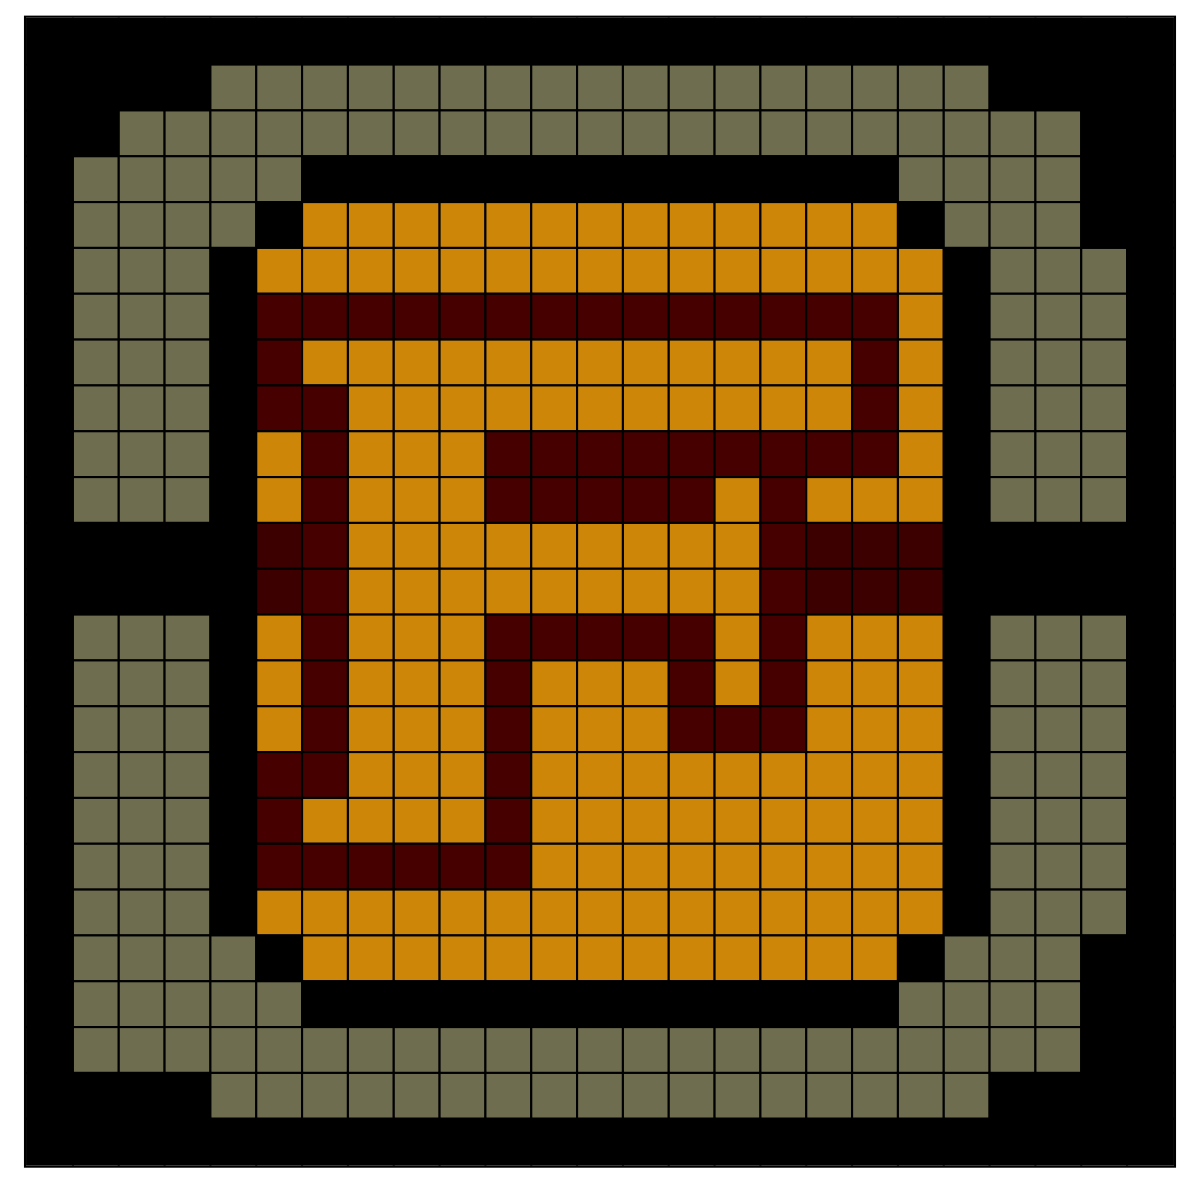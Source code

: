 digraph G {
node[shape = plaintext]
a[ label =<
<TABLE cellspacing="0" cellpadding="10">
<TR>
<TD width="1" height="1" bgcolor="#000000"></TD>
<TD width="1" height="1" bgcolor="#000000"></TD>
<TD width="1" height="1" bgcolor="#000000"></TD>
<TD width="1" height="1" bgcolor="#000000"></TD>
<TD width="1" height="1" bgcolor="#000000"></TD>
<TD width="1" height="1" bgcolor="#000000"></TD>
<TD width="1" height="1" bgcolor="#000000"></TD>
<TD width="1" height="1" bgcolor="#000000"></TD>
<TD width="1" height="1" bgcolor="#000000"></TD>
<TD width="1" height="1" bgcolor="#000000"></TD>
<TD width="1" height="1" bgcolor="#000000"></TD>
<TD width="1" height="1" bgcolor="#000000"></TD>
<TD width="1" height="1" bgcolor="#000000"></TD>
<TD width="1" height="1" bgcolor="#000000"></TD>
<TD width="1" height="1" bgcolor="#000000"></TD>
<TD width="1" height="1" bgcolor="#000000"></TD>
<TD width="1" height="1" bgcolor="#000000"></TD>
<TD width="1" height="1" bgcolor="#000000"></TD>
<TD width="1" height="1" bgcolor="#000000"></TD>
<TD width="1" height="1" bgcolor="#000000"></TD>
<TD width="1" height="1" bgcolor="#000000"></TD>
<TD width="1" height="1" bgcolor="#000000"></TD>
<TD width="1" height="1" bgcolor="#000000"></TD>
<TD width="1" height="1" bgcolor="#000000"></TD>
<TD width="1" height="1" bgcolor="#000000"></TD>
</TR>
<TR>
<TD width="1" height="1" bgcolor="#000000"></TD>
<TD width="1" height="1" bgcolor="#000000"></TD>
<TD width="1" height="1" bgcolor="#000000"></TD>
<TD width="1" height="1" bgcolor="#000000"></TD>
<TD width="1" height="1" bgcolor="#6E6D50"></TD>
<TD width="1" height="1" bgcolor="#6E6D50"></TD>
<TD width="1" height="1" bgcolor="#6E6D50"></TD>
<TD width="1" height="1" bgcolor="#6E6D50"></TD>
<TD width="1" height="1" bgcolor="#6E6D50"></TD>
<TD width="1" height="1" bgcolor="#6E6D50"></TD>
<TD width="1" height="1" bgcolor="#6E6D50"></TD>
<TD width="1" height="1" bgcolor="#6E6D50"></TD>
<TD width="1" height="1" bgcolor="#6E6D50"></TD>
<TD width="1" height="1" bgcolor="#6E6D50"></TD>
<TD width="1" height="1" bgcolor="#6E6D50"></TD>
<TD width="1" height="1" bgcolor="#6E6D50"></TD>
<TD width="1" height="1" bgcolor="#6E6D50"></TD>
<TD width="1" height="1" bgcolor="#6E6D50"></TD>
<TD width="1" height="1" bgcolor="#6E6D50"></TD>
<TD width="1" height="1" bgcolor="#6E6D50"></TD>
<TD width="1" height="1" bgcolor="#6E6D50"></TD>
<TD width="1" height="1" bgcolor="#000000"></TD>
<TD width="1" height="1" bgcolor="#000000"></TD>
<TD width="1" height="1" bgcolor="#000000"></TD>
<TD width="1" height="1" bgcolor="#000000"></TD>
</TR>
<TR>
<TD width="1" height="1" bgcolor="#000000"></TD>
<TD width="1" height="1" bgcolor="#000000"></TD>
<TD width="1" height="1" bgcolor="#6E6D50"></TD>
<TD width="1" height="1" bgcolor="#6E6D50"></TD>
<TD width="1" height="1" bgcolor="#6E6D50"></TD>
<TD width="1" height="1" bgcolor="#6E6D50"></TD>
<TD width="1" height="1" bgcolor="#6E6D50"></TD>
<TD width="1" height="1" bgcolor="#6E6D50"></TD>
<TD width="1" height="1" bgcolor="#6E6D50"></TD>
<TD width="1" height="1" bgcolor="#6E6D50"></TD>
<TD width="1" height="1" bgcolor="#6E6D50"></TD>
<TD width="1" height="1" bgcolor="#6E6D50"></TD>
<TD width="1" height="1" bgcolor="#6E6D50"></TD>
<TD width="1" height="1" bgcolor="#6E6D50"></TD>
<TD width="1" height="1" bgcolor="#6E6D50"></TD>
<TD width="1" height="1" bgcolor="#6E6D50"></TD>
<TD width="1" height="1" bgcolor="#6E6D50"></TD>
<TD width="1" height="1" bgcolor="#6E6D50"></TD>
<TD width="1" height="1" bgcolor="#6E6D50"></TD>
<TD width="1" height="1" bgcolor="#6E6D50"></TD>
<TD width="1" height="1" bgcolor="#6E6D50"></TD>
<TD width="1" height="1" bgcolor="#6E6D50"></TD>
<TD width="1" height="1" bgcolor="#6E6D50"></TD>
<TD width="1" height="1" bgcolor="#000000"></TD>
<TD width="1" height="1" bgcolor="#000000"></TD>
</TR>
<TR>
<TD width="1" height="1" bgcolor="#000000"></TD>
<TD width="1" height="1" bgcolor="#6E6D50"></TD>
<TD width="1" height="1" bgcolor="#6E6D50"></TD>
<TD width="1" height="1" bgcolor="#6E6D50"></TD>
<TD width="1" height="1" bgcolor="#6E6D50"></TD>
<TD width="1" height="1" bgcolor="#6E6D50"></TD>
<TD width="1" height="1" bgcolor="#000000"></TD>
<TD width="1" height="1" bgcolor="#000000"></TD>
<TD width="1" height="1" bgcolor="#000000"></TD>
<TD width="1" height="1" bgcolor="#000000"></TD>
<TD width="1" height="1" bgcolor="#000000"></TD>
<TD width="1" height="1" bgcolor="#000000"></TD>
<TD width="1" height="1" bgcolor="#000000"></TD>
<TD width="1" height="1" bgcolor="#000000"></TD>
<TD width="1" height="1" bgcolor="#000000"></TD>
<TD width="1" height="1" bgcolor="#000000"></TD>
<TD width="1" height="1" bgcolor="#000000"></TD>
<TD width="1" height="1" bgcolor="#000000"></TD>
<TD width="1" height="1" bgcolor="#000000"></TD>
<TD width="1" height="1" bgcolor="#6E6D50"></TD>
<TD width="1" height="1" bgcolor="#6E6D50"></TD>
<TD width="1" height="1" bgcolor="#6E6D50"></TD>
<TD width="1" height="1" bgcolor="#6E6D50"></TD>
<TD width="1" height="1" bgcolor="#000000"></TD>
<TD width="1" height="1" bgcolor="#000000"></TD>
</TR>
<TR>
<TD width="1" height="1" bgcolor="#000000"></TD>
<TD width="1" height="1" bgcolor="#6E6D50"></TD>
<TD width="1" height="1" bgcolor="#6E6D50"></TD>
<TD width="1" height="1" bgcolor="#6E6D50"></TD>
<TD width="1" height="1" bgcolor="#6E6D50"></TD>
<TD width="1" height="1" bgcolor="#000000"></TD>
<TD width="1" height="1" bgcolor="#CE8608"></TD>
<TD width="1" height="1" bgcolor="#CE8608"></TD>
<TD width="1" height="1" bgcolor="#CE8608"></TD>
<TD width="1" height="1" bgcolor="#CE8608"></TD>
<TD width="1" height="1" bgcolor="#CE8608"></TD>
<TD width="1" height="1" bgcolor="#CE8608"></TD>
<TD width="1" height="1" bgcolor="#CE8608"></TD>
<TD width="1" height="1" bgcolor="#CE8608"></TD>
<TD width="1" height="1" bgcolor="#CE8608"></TD>
<TD width="1" height="1" bgcolor="#CE8608"></TD>
<TD width="1" height="1" bgcolor="#CE8608"></TD>
<TD width="1" height="1" bgcolor="#CE8608"></TD>
<TD width="1" height="1" bgcolor="#CE8608"></TD>
<TD width="1" height="1" bgcolor="#000000"></TD>
<TD width="1" height="1" bgcolor="#6E6D50"></TD>
<TD width="1" height="1" bgcolor="#6E6D50"></TD>
<TD width="1" height="1" bgcolor="#6E6D50"></TD>
<TD width="1" height="1" bgcolor="#000000"></TD>
<TD width="1" height="1" bgcolor="#000000"></TD>
</TR>
<TR>
<TD width="1" height="1" bgcolor="#000000"></TD>
<TD width="1" height="1" bgcolor="#6E6D50"></TD>
<TD width="1" height="1" bgcolor="#6E6D50"></TD>
<TD width="1" height="1" bgcolor="#6E6D50"></TD>
<TD width="1" height="1" bgcolor="#000000"></TD>
<TD width="1" height="1" bgcolor="#CE8608"></TD>
<TD width="1" height="1" bgcolor="#CE8608"></TD>
<TD width="1" height="1" bgcolor="#CE8608"></TD>
<TD width="1" height="1" bgcolor="#CE8608"></TD>
<TD width="1" height="1" bgcolor="#CE8608"></TD>
<TD width="1" height="1" bgcolor="#CE8608"></TD>
<TD width="1" height="1" bgcolor="#CE8608"></TD>
<TD width="1" height="1" bgcolor="#CE8608"></TD>
<TD width="1" height="1" bgcolor="#CE8608"></TD>
<TD width="1" height="1" bgcolor="#CE8608"></TD>
<TD width="1" height="1" bgcolor="#CE8608"></TD>
<TD width="1" height="1" bgcolor="#CE8608"></TD>
<TD width="1" height="1" bgcolor="#CE8608"></TD>
<TD width="1" height="1" bgcolor="#CE8608"></TD>
<TD width="1" height="1" bgcolor="#CE8608"></TD>
<TD width="1" height="1" bgcolor="#000000"></TD>
<TD width="1" height="1" bgcolor="#6E6D50"></TD>
<TD width="1" height="1" bgcolor="#6E6D50"></TD>
<TD width="1" height="1" bgcolor="#6E6D50"></TD>
<TD width="1" height="1" bgcolor="#000000"></TD>
</TR>
<TR>
<TD width="1" height="1" bgcolor="#000000"></TD>
<TD width="1" height="1" bgcolor="#6E6D50"></TD>
<TD width="1" height="1" bgcolor="#6E6D50"></TD>
<TD width="1" height="1" bgcolor="#6E6D50"></TD>
<TD width="1" height="1" bgcolor="#000000"></TD>
<TD width="1" height="1" bgcolor="#460000"></TD>
<TD width="1" height="1" bgcolor="#460000"></TD>
<TD width="1" height="1" bgcolor="#460000"></TD>
<TD width="1" height="1" bgcolor="#460000"></TD>
<TD width="1" height="1" bgcolor="#460000"></TD>
<TD width="1" height="1" bgcolor="#460000"></TD>
<TD width="1" height="1" bgcolor="#460000"></TD>
<TD width="1" height="1" bgcolor="#460000"></TD>
<TD width="1" height="1" bgcolor="#460000"></TD>
<TD width="1" height="1" bgcolor="#460000"></TD>
<TD width="1" height="1" bgcolor="#460000"></TD>
<TD width="1" height="1" bgcolor="#460000"></TD>
<TD width="1" height="1" bgcolor="#460000"></TD>
<TD width="1" height="1" bgcolor="#460000"></TD>
<TD width="1" height="1" bgcolor="#CE8608"></TD>
<TD width="1" height="1" bgcolor="#000000"></TD>
<TD width="1" height="1" bgcolor="#6E6D50"></TD>
<TD width="1" height="1" bgcolor="#6E6D50"></TD>
<TD width="1" height="1" bgcolor="#6E6D50"></TD>
<TD width="1" height="1" bgcolor="#000000"></TD>
</TR>
<TR>
<TD width="1" height="1" bgcolor="#000000"></TD>
<TD width="1" height="1" bgcolor="#6E6D50"></TD>
<TD width="1" height="1" bgcolor="#6E6D50"></TD>
<TD width="1" height="1" bgcolor="#6E6D50"></TD>
<TD width="1" height="1" bgcolor="#000000"></TD>
<TD width="1" height="1" bgcolor="#460000"></TD>
<TD width="1" height="1" bgcolor="#CE8608"></TD>
<TD width="1" height="1" bgcolor="#CE8608"></TD>
<TD width="1" height="1" bgcolor="#CE8608"></TD>
<TD width="1" height="1" bgcolor="#CE8608"></TD>
<TD width="1" height="1" bgcolor="#CE8608"></TD>
<TD width="1" height="1" bgcolor="#CE8608"></TD>
<TD width="1" height="1" bgcolor="#CE8608"></TD>
<TD width="1" height="1" bgcolor="#CE8608"></TD>
<TD width="1" height="1" bgcolor="#CE8608"></TD>
<TD width="1" height="1" bgcolor="#CE8608"></TD>
<TD width="1" height="1" bgcolor="#CE8608"></TD>
<TD width="1" height="1" bgcolor="#CE8608"></TD>
<TD width="1" height="1" bgcolor="#460000"></TD>
<TD width="1" height="1" bgcolor="#CE8608"></TD>
<TD width="1" height="1" bgcolor="#000000"></TD>
<TD width="1" height="1" bgcolor="#6E6D50"></TD>
<TD width="1" height="1" bgcolor="#6E6D50"></TD>
<TD width="1" height="1" bgcolor="#6E6D50"></TD>
<TD width="1" height="1" bgcolor="#000000"></TD>
</TR>
<TR>
<TD width="1" height="1" bgcolor="#000000"></TD>
<TD width="1" height="1" bgcolor="#6E6D50"></TD>
<TD width="1" height="1" bgcolor="#6E6D50"></TD>
<TD width="1" height="1" bgcolor="#6E6D50"></TD>
<TD width="1" height="1" bgcolor="#000000"></TD>
<TD width="1" height="1" bgcolor="#460000"></TD>
<TD width="1" height="1" bgcolor="#460000"></TD>
<TD width="1" height="1" bgcolor="#CE8608"></TD>
<TD width="1" height="1" bgcolor="#CE8608"></TD>
<TD width="1" height="1" bgcolor="#CE8608"></TD>
<TD width="1" height="1" bgcolor="#CE8608"></TD>
<TD width="1" height="1" bgcolor="#CE8608"></TD>
<TD width="1" height="1" bgcolor="#CE8608"></TD>
<TD width="1" height="1" bgcolor="#CE8608"></TD>
<TD width="1" height="1" bgcolor="#CE8608"></TD>
<TD width="1" height="1" bgcolor="#CE8608"></TD>
<TD width="1" height="1" bgcolor="#CE8608"></TD>
<TD width="1" height="1" bgcolor="#CE8608"></TD>
<TD width="1" height="1" bgcolor="#460000"></TD>
<TD width="1" height="1" bgcolor="#CE8608"></TD>
<TD width="1" height="1" bgcolor="#000000"></TD>
<TD width="1" height="1" bgcolor="#6E6D50"></TD>
<TD width="1" height="1" bgcolor="#6E6D50"></TD>
<TD width="1" height="1" bgcolor="#6E6D50"></TD>
<TD width="1" height="1" bgcolor="#000000"></TD>
</TR>
<TR>
<TD width="1" height="1" bgcolor="#000000"></TD>
<TD width="1" height="1" bgcolor="#6E6D50"></TD>
<TD width="1" height="1" bgcolor="#6E6D50"></TD>
<TD width="1" height="1" bgcolor="#6E6D50"></TD>
<TD width="1" height="1" bgcolor="#000000"></TD>
<TD width="1" height="1" bgcolor="#CE8608"></TD>
<TD width="1" height="1" bgcolor="#460000"></TD>
<TD width="1" height="1" bgcolor="#CE8608"></TD>
<TD width="1" height="1" bgcolor="#CE8608"></TD>
<TD width="1" height="1" bgcolor="#CE8608"></TD>
<TD width="1" height="1" bgcolor="#460000"></TD>
<TD width="1" height="1" bgcolor="#460000"></TD>
<TD width="1" height="1" bgcolor="#460000"></TD>
<TD width="1" height="1" bgcolor="#460000"></TD>
<TD width="1" height="1" bgcolor="#460000"></TD>
<TD width="1" height="1" bgcolor="#460000"></TD>
<TD width="1" height="1" bgcolor="#460000"></TD>
<TD width="1" height="1" bgcolor="#460000"></TD>
<TD width="1" height="1" bgcolor="#460000"></TD>
<TD width="1" height="1" bgcolor="#CE8608"></TD>
<TD width="1" height="1" bgcolor="#000000"></TD>
<TD width="1" height="1" bgcolor="#6E6D50"></TD>
<TD width="1" height="1" bgcolor="#6E6D50"></TD>
<TD width="1" height="1" bgcolor="#6E6D50"></TD>
<TD width="1" height="1" bgcolor="#000000"></TD>
</TR>
<TR>
<TD width="1" height="1" bgcolor="#000000"></TD>
<TD width="1" height="1" bgcolor="#6E6D50"></TD>
<TD width="1" height="1" bgcolor="#6E6D50"></TD>
<TD width="1" height="1" bgcolor="#6E6D50"></TD>
<TD width="1" height="1" bgcolor="#000000"></TD>
<TD width="1" height="1" bgcolor="#CE8608"></TD>
<TD width="1" height="1" bgcolor="#460000"></TD>
<TD width="1" height="1" bgcolor="#CE8608"></TD>
<TD width="1" height="1" bgcolor="#CE8608"></TD>
<TD width="1" height="1" bgcolor="#CE8608"></TD>
<TD width="1" height="1" bgcolor="#460000"></TD>
<TD width="1" height="1" bgcolor="#460000"></TD>
<TD width="1" height="1" bgcolor="#460000"></TD>
<TD width="1" height="1" bgcolor="#460000"></TD>
<TD width="1" height="1" bgcolor="#460000"></TD>
<TD width="1" height="1" bgcolor="#CE8608"></TD>
<TD width="1" height="1" bgcolor="#460000"></TD>
<TD width="1" height="1" bgcolor="#CE8608"></TD>
<TD width="1" height="1" bgcolor="#CE8608"></TD>
<TD width="1" height="1" bgcolor="#CE8608"></TD>
<TD width="1" height="1" bgcolor="#000000"></TD>
<TD width="1" height="1" bgcolor="#6E6D50"></TD>
<TD width="1" height="1" bgcolor="#6E6D50"></TD>
<TD width="1" height="1" bgcolor="#6E6D50"></TD>
<TD width="1" height="1" bgcolor="#000000"></TD>
</TR>
<TR>
<TD width="1" height="1" bgcolor="#000000"></TD>
<TD width="1" height="1" bgcolor="#000000"></TD>
<TD width="1" height="1" bgcolor="#000000"></TD>
<TD width="1" height="1" bgcolor="#000000"></TD>
<TD width="1" height="1" bgcolor="#000000"></TD>
<TD width="1" height="1" bgcolor="#3D0000"></TD>
<TD width="1" height="1" bgcolor="#460000"></TD>
<TD width="1" height="1" bgcolor="#CE8608"></TD>
<TD width="1" height="1" bgcolor="#CE8608"></TD>
<TD width="1" height="1" bgcolor="#CE8608"></TD>
<TD width="1" height="1" bgcolor="#CE8608"></TD>
<TD width="1" height="1" bgcolor="#CE8608"></TD>
<TD width="1" height="1" bgcolor="#CE8608"></TD>
<TD width="1" height="1" bgcolor="#CE8608"></TD>
<TD width="1" height="1" bgcolor="#CE8608"></TD>
<TD width="1" height="1" bgcolor="#CE8608"></TD>
<TD width="1" height="1" bgcolor="#460000"></TD>
<TD width="1" height="1" bgcolor="#3D0000"></TD>
<TD width="1" height="1" bgcolor="#3D0000"></TD>
<TD width="1" height="1" bgcolor="#3D0000"></TD>
<TD width="1" height="1" bgcolor="#000000"></TD>
<TD width="1" height="1" bgcolor="#000000"></TD>
<TD width="1" height="1" bgcolor="#000000"></TD>
<TD width="1" height="1" bgcolor="#000000"></TD>
<TD width="1" height="1" bgcolor="#000000"></TD>
</TR>
<TR>
<TD width="1" height="1" bgcolor="#000000"></TD>
<TD width="1" height="1" bgcolor="#000000"></TD>
<TD width="1" height="1" bgcolor="#000000"></TD>
<TD width="1" height="1" bgcolor="#000000"></TD>
<TD width="1" height="1" bgcolor="#000000"></TD>
<TD width="1" height="1" bgcolor="#3D0000"></TD>
<TD width="1" height="1" bgcolor="#460000"></TD>
<TD width="1" height="1" bgcolor="#CE8608"></TD>
<TD width="1" height="1" bgcolor="#CE8608"></TD>
<TD width="1" height="1" bgcolor="#CE8608"></TD>
<TD width="1" height="1" bgcolor="#CE8608"></TD>
<TD width="1" height="1" bgcolor="#CE8608"></TD>
<TD width="1" height="1" bgcolor="#CE8608"></TD>
<TD width="1" height="1" bgcolor="#CE8608"></TD>
<TD width="1" height="1" bgcolor="#CE8608"></TD>
<TD width="1" height="1" bgcolor="#CE8608"></TD>
<TD width="1" height="1" bgcolor="#460000"></TD>
<TD width="1" height="1" bgcolor="#3D0000"></TD>
<TD width="1" height="1" bgcolor="#3D0000"></TD>
<TD width="1" height="1" bgcolor="#3D0000"></TD>
<TD width="1" height="1" bgcolor="#000000"></TD>
<TD width="1" height="1" bgcolor="#000000"></TD>
<TD width="1" height="1" bgcolor="#000000"></TD>
<TD width="1" height="1" bgcolor="#000000"></TD>
<TD width="1" height="1" bgcolor="#000000"></TD>
</TR>
<TR>
<TD width="1" height="1" bgcolor="#000000"></TD>
<TD width="1" height="1" bgcolor="#6E6D50"></TD>
<TD width="1" height="1" bgcolor="#6E6D50"></TD>
<TD width="1" height="1" bgcolor="#6E6D50"></TD>
<TD width="1" height="1" bgcolor="#000000"></TD>
<TD width="1" height="1" bgcolor="#CE8608"></TD>
<TD width="1" height="1" bgcolor="#460000"></TD>
<TD width="1" height="1" bgcolor="#CE8608"></TD>
<TD width="1" height="1" bgcolor="#CE8608"></TD>
<TD width="1" height="1" bgcolor="#CE8608"></TD>
<TD width="1" height="1" bgcolor="#460000"></TD>
<TD width="1" height="1" bgcolor="#460000"></TD>
<TD width="1" height="1" bgcolor="#460000"></TD>
<TD width="1" height="1" bgcolor="#460000"></TD>
<TD width="1" height="1" bgcolor="#460000"></TD>
<TD width="1" height="1" bgcolor="#CE8608"></TD>
<TD width="1" height="1" bgcolor="#460000"></TD>
<TD width="1" height="1" bgcolor="#CE8608"></TD>
<TD width="1" height="1" bgcolor="#CE8608"></TD>
<TD width="1" height="1" bgcolor="#CE8608"></TD>
<TD width="1" height="1" bgcolor="#000000"></TD>
<TD width="1" height="1" bgcolor="#6E6D50"></TD>
<TD width="1" height="1" bgcolor="#6E6D50"></TD>
<TD width="1" height="1" bgcolor="#6E6D50"></TD>
<TD width="1" height="1" bgcolor="#000000"></TD>
</TR>
<TR>
<TD width="1" height="1" bgcolor="#000000"></TD>
<TD width="1" height="1" bgcolor="#6E6D50"></TD>
<TD width="1" height="1" bgcolor="#6E6D50"></TD>
<TD width="1" height="1" bgcolor="#6E6D50"></TD>
<TD width="1" height="1" bgcolor="#000000"></TD>
<TD width="1" height="1" bgcolor="#CE8608"></TD>
<TD width="1" height="1" bgcolor="#460000"></TD>
<TD width="1" height="1" bgcolor="#CE8608"></TD>
<TD width="1" height="1" bgcolor="#CE8608"></TD>
<TD width="1" height="1" bgcolor="#CE8608"></TD>
<TD width="1" height="1" bgcolor="#460000"></TD>
<TD width="1" height="1" bgcolor="#CE8608"></TD>
<TD width="1" height="1" bgcolor="#CE8608"></TD>
<TD width="1" height="1" bgcolor="#CE8608"></TD>
<TD width="1" height="1" bgcolor="#460000"></TD>
<TD width="1" height="1" bgcolor="#CE8608"></TD>
<TD width="1" height="1" bgcolor="#460000"></TD>
<TD width="1" height="1" bgcolor="#CE8608"></TD>
<TD width="1" height="1" bgcolor="#CE8608"></TD>
<TD width="1" height="1" bgcolor="#CE8608"></TD>
<TD width="1" height="1" bgcolor="#000000"></TD>
<TD width="1" height="1" bgcolor="#6E6D50"></TD>
<TD width="1" height="1" bgcolor="#6E6D50"></TD>
<TD width="1" height="1" bgcolor="#6E6D50"></TD>
<TD width="1" height="1" bgcolor="#000000"></TD>
</TR>
<TR>
<TD width="1" height="1" bgcolor="#000000"></TD>
<TD width="1" height="1" bgcolor="#6E6D50"></TD>
<TD width="1" height="1" bgcolor="#6E6D50"></TD>
<TD width="1" height="1" bgcolor="#6E6D50"></TD>
<TD width="1" height="1" bgcolor="#000000"></TD>
<TD width="1" height="1" bgcolor="#CE8608"></TD>
<TD width="1" height="1" bgcolor="#460000"></TD>
<TD width="1" height="1" bgcolor="#CE8608"></TD>
<TD width="1" height="1" bgcolor="#CE8608"></TD>
<TD width="1" height="1" bgcolor="#CE8608"></TD>
<TD width="1" height="1" bgcolor="#460000"></TD>
<TD width="1" height="1" bgcolor="#CE8608"></TD>
<TD width="1" height="1" bgcolor="#CE8608"></TD>
<TD width="1" height="1" bgcolor="#CE8608"></TD>
<TD width="1" height="1" bgcolor="#460000"></TD>
<TD width="1" height="1" bgcolor="#460000"></TD>
<TD width="1" height="1" bgcolor="#460000"></TD>
<TD width="1" height="1" bgcolor="#CE8608"></TD>
<TD width="1" height="1" bgcolor="#CE8608"></TD>
<TD width="1" height="1" bgcolor="#CE8608"></TD>
<TD width="1" height="1" bgcolor="#000000"></TD>
<TD width="1" height="1" bgcolor="#6E6D50"></TD>
<TD width="1" height="1" bgcolor="#6E6D50"></TD>
<TD width="1" height="1" bgcolor="#6E6D50"></TD>
<TD width="1" height="1" bgcolor="#000000"></TD>
</TR>
<TR>
<TD width="1" height="1" bgcolor="#000000"></TD>
<TD width="1" height="1" bgcolor="#6E6D50"></TD>
<TD width="1" height="1" bgcolor="#6E6D50"></TD>
<TD width="1" height="1" bgcolor="#6E6D50"></TD>
<TD width="1" height="1" bgcolor="#000000"></TD>
<TD width="1" height="1" bgcolor="#460000"></TD>
<TD width="1" height="1" bgcolor="#460000"></TD>
<TD width="1" height="1" bgcolor="#CE8608"></TD>
<TD width="1" height="1" bgcolor="#CE8608"></TD>
<TD width="1" height="1" bgcolor="#CE8608"></TD>
<TD width="1" height="1" bgcolor="#460000"></TD>
<TD width="1" height="1" bgcolor="#CE8608"></TD>
<TD width="1" height="1" bgcolor="#CE8608"></TD>
<TD width="1" height="1" bgcolor="#CE8608"></TD>
<TD width="1" height="1" bgcolor="#CE8608"></TD>
<TD width="1" height="1" bgcolor="#CE8608"></TD>
<TD width="1" height="1" bgcolor="#CE8608"></TD>
<TD width="1" height="1" bgcolor="#CE8608"></TD>
<TD width="1" height="1" bgcolor="#CE8608"></TD>
<TD width="1" height="1" bgcolor="#CE8608"></TD>
<TD width="1" height="1" bgcolor="#000000"></TD>
<TD width="1" height="1" bgcolor="#6E6D50"></TD>
<TD width="1" height="1" bgcolor="#6E6D50"></TD>
<TD width="1" height="1" bgcolor="#6E6D50"></TD>
<TD width="1" height="1" bgcolor="#000000"></TD>
</TR>
<TR>
<TD width="1" height="1" bgcolor="#000000"></TD>
<TD width="1" height="1" bgcolor="#6E6D50"></TD>
<TD width="1" height="1" bgcolor="#6E6D50"></TD>
<TD width="1" height="1" bgcolor="#6E6D50"></TD>
<TD width="1" height="1" bgcolor="#000000"></TD>
<TD width="1" height="1" bgcolor="#460000"></TD>
<TD width="1" height="1" bgcolor="#CE8608"></TD>
<TD width="1" height="1" bgcolor="#CE8608"></TD>
<TD width="1" height="1" bgcolor="#CE8608"></TD>
<TD width="1" height="1" bgcolor="#CE8608"></TD>
<TD width="1" height="1" bgcolor="#460000"></TD>
<TD width="1" height="1" bgcolor="#CE8608"></TD>
<TD width="1" height="1" bgcolor="#CE8608"></TD>
<TD width="1" height="1" bgcolor="#CE8608"></TD>
<TD width="1" height="1" bgcolor="#CE8608"></TD>
<TD width="1" height="1" bgcolor="#CE8608"></TD>
<TD width="1" height="1" bgcolor="#CE8608"></TD>
<TD width="1" height="1" bgcolor="#CE8608"></TD>
<TD width="1" height="1" bgcolor="#CE8608"></TD>
<TD width="1" height="1" bgcolor="#CE8608"></TD>
<TD width="1" height="1" bgcolor="#000000"></TD>
<TD width="1" height="1" bgcolor="#6E6D50"></TD>
<TD width="1" height="1" bgcolor="#6E6D50"></TD>
<TD width="1" height="1" bgcolor="#6E6D50"></TD>
<TD width="1" height="1" bgcolor="#000000"></TD>
</TR>
<TR>
<TD width="1" height="1" bgcolor="#000000"></TD>
<TD width="1" height="1" bgcolor="#6E6D50"></TD>
<TD width="1" height="1" bgcolor="#6E6D50"></TD>
<TD width="1" height="1" bgcolor="#6E6D50"></TD>
<TD width="1" height="1" bgcolor="#000000"></TD>
<TD width="1" height="1" bgcolor="#460000"></TD>
<TD width="1" height="1" bgcolor="#460000"></TD>
<TD width="1" height="1" bgcolor="#460000"></TD>
<TD width="1" height="1" bgcolor="#460000"></TD>
<TD width="1" height="1" bgcolor="#460000"></TD>
<TD width="1" height="1" bgcolor="#460000"></TD>
<TD width="1" height="1" bgcolor="#CE8608"></TD>
<TD width="1" height="1" bgcolor="#CE8608"></TD>
<TD width="1" height="1" bgcolor="#CE8608"></TD>
<TD width="1" height="1" bgcolor="#CE8608"></TD>
<TD width="1" height="1" bgcolor="#CE8608"></TD>
<TD width="1" height="1" bgcolor="#CE8608"></TD>
<TD width="1" height="1" bgcolor="#CE8608"></TD>
<TD width="1" height="1" bgcolor="#CE8608"></TD>
<TD width="1" height="1" bgcolor="#CE8608"></TD>
<TD width="1" height="1" bgcolor="#000000"></TD>
<TD width="1" height="1" bgcolor="#6E6D50"></TD>
<TD width="1" height="1" bgcolor="#6E6D50"></TD>
<TD width="1" height="1" bgcolor="#6E6D50"></TD>
<TD width="1" height="1" bgcolor="#000000"></TD>
</TR>
<TR>
<TD width="1" height="1" bgcolor="#000000"></TD>
<TD width="1" height="1" bgcolor="#6E6D50"></TD>
<TD width="1" height="1" bgcolor="#6E6D50"></TD>
<TD width="1" height="1" bgcolor="#6E6D50"></TD>
<TD width="1" height="1" bgcolor="#000000"></TD>
<TD width="1" height="1" bgcolor="#CE8608"></TD>
<TD width="1" height="1" bgcolor="#CE8608"></TD>
<TD width="1" height="1" bgcolor="#CE8608"></TD>
<TD width="1" height="1" bgcolor="#CE8608"></TD>
<TD width="1" height="1" bgcolor="#CE8608"></TD>
<TD width="1" height="1" bgcolor="#CE8608"></TD>
<TD width="1" height="1" bgcolor="#CE8608"></TD>
<TD width="1" height="1" bgcolor="#CE8608"></TD>
<TD width="1" height="1" bgcolor="#CE8608"></TD>
<TD width="1" height="1" bgcolor="#CE8608"></TD>
<TD width="1" height="1" bgcolor="#CE8608"></TD>
<TD width="1" height="1" bgcolor="#CE8608"></TD>
<TD width="1" height="1" bgcolor="#CE8608"></TD>
<TD width="1" height="1" bgcolor="#CE8608"></TD>
<TD width="1" height="1" bgcolor="#CE8608"></TD>
<TD width="1" height="1" bgcolor="#000000"></TD>
<TD width="1" height="1" bgcolor="#6E6D50"></TD>
<TD width="1" height="1" bgcolor="#6E6D50"></TD>
<TD width="1" height="1" bgcolor="#6E6D50"></TD>
<TD width="1" height="1" bgcolor="#000000"></TD>
</TR>
<TR>
<TD width="1" height="1" bgcolor="#000000"></TD>
<TD width="1" height="1" bgcolor="#6E6D50"></TD>
<TD width="1" height="1" bgcolor="#6E6D50"></TD>
<TD width="1" height="1" bgcolor="#6E6D50"></TD>
<TD width="1" height="1" bgcolor="#6E6D50"></TD>
<TD width="1" height="1" bgcolor="#000000"></TD>
<TD width="1" height="1" bgcolor="#CE8608"></TD>
<TD width="1" height="1" bgcolor="#CE8608"></TD>
<TD width="1" height="1" bgcolor="#CE8608"></TD>
<TD width="1" height="1" bgcolor="#CE8608"></TD>
<TD width="1" height="1" bgcolor="#CE8608"></TD>
<TD width="1" height="1" bgcolor="#CE8608"></TD>
<TD width="1" height="1" bgcolor="#CE8608"></TD>
<TD width="1" height="1" bgcolor="#CE8608"></TD>
<TD width="1" height="1" bgcolor="#CE8608"></TD>
<TD width="1" height="1" bgcolor="#CE8608"></TD>
<TD width="1" height="1" bgcolor="#CE8608"></TD>
<TD width="1" height="1" bgcolor="#CE8608"></TD>
<TD width="1" height="1" bgcolor="#CE8608"></TD>
<TD width="1" height="1" bgcolor="#000000"></TD>
<TD width="1" height="1" bgcolor="#6E6D50"></TD>
<TD width="1" height="1" bgcolor="#6E6D50"></TD>
<TD width="1" height="1" bgcolor="#6E6D50"></TD>
<TD width="1" height="1" bgcolor="#000000"></TD>
<TD width="1" height="1" bgcolor="#000000"></TD>
</TR>
<TR>
<TD width="1" height="1" bgcolor="#000000"></TD>
<TD width="1" height="1" bgcolor="#6E6D50"></TD>
<TD width="1" height="1" bgcolor="#6E6D50"></TD>
<TD width="1" height="1" bgcolor="#6E6D50"></TD>
<TD width="1" height="1" bgcolor="#6E6D50"></TD>
<TD width="1" height="1" bgcolor="#6E6D50"></TD>
<TD width="1" height="1" bgcolor="#000000"></TD>
<TD width="1" height="1" bgcolor="#000000"></TD>
<TD width="1" height="1" bgcolor="#000000"></TD>
<TD width="1" height="1" bgcolor="#000000"></TD>
<TD width="1" height="1" bgcolor="#000000"></TD>
<TD width="1" height="1" bgcolor="#000000"></TD>
<TD width="1" height="1" bgcolor="#000000"></TD>
<TD width="1" height="1" bgcolor="#000000"></TD>
<TD width="1" height="1" bgcolor="#000000"></TD>
<TD width="1" height="1" bgcolor="#000000"></TD>
<TD width="1" height="1" bgcolor="#000000"></TD>
<TD width="1" height="1" bgcolor="#000000"></TD>
<TD width="1" height="1" bgcolor="#000000"></TD>
<TD width="1" height="1" bgcolor="#6E6D50"></TD>
<TD width="1" height="1" bgcolor="#6E6D50"></TD>
<TD width="1" height="1" bgcolor="#6E6D50"></TD>
<TD width="1" height="1" bgcolor="#6E6D50"></TD>
<TD width="1" height="1" bgcolor="#000000"></TD>
<TD width="1" height="1" bgcolor="#000000"></TD>
</TR>
<TR>
<TD width="1" height="1" bgcolor="#000000"></TD>
<TD width="1" height="1" bgcolor="#6E6D50"></TD>
<TD width="1" height="1" bgcolor="#6E6D50"></TD>
<TD width="1" height="1" bgcolor="#6E6D50"></TD>
<TD width="1" height="1" bgcolor="#6E6D50"></TD>
<TD width="1" height="1" bgcolor="#6E6D50"></TD>
<TD width="1" height="1" bgcolor="#6E6D50"></TD>
<TD width="1" height="1" bgcolor="#6E6D50"></TD>
<TD width="1" height="1" bgcolor="#6E6D50"></TD>
<TD width="1" height="1" bgcolor="#6E6D50"></TD>
<TD width="1" height="1" bgcolor="#6E6D50"></TD>
<TD width="1" height="1" bgcolor="#6E6D50"></TD>
<TD width="1" height="1" bgcolor="#6E6D50"></TD>
<TD width="1" height="1" bgcolor="#6E6D50"></TD>
<TD width="1" height="1" bgcolor="#6E6D50"></TD>
<TD width="1" height="1" bgcolor="#6E6D50"></TD>
<TD width="1" height="1" bgcolor="#6E6D50"></TD>
<TD width="1" height="1" bgcolor="#6E6D50"></TD>
<TD width="1" height="1" bgcolor="#6E6D50"></TD>
<TD width="1" height="1" bgcolor="#6E6D50"></TD>
<TD width="1" height="1" bgcolor="#6E6D50"></TD>
<TD width="1" height="1" bgcolor="#6E6D50"></TD>
<TD width="1" height="1" bgcolor="#6E6D50"></TD>
<TD width="1" height="1" bgcolor="#000000"></TD>
<TD width="1" height="1" bgcolor="#000000"></TD>
</TR>
<TR>
<TD width="1" height="1" bgcolor="#000000"></TD>
<TD width="1" height="1" bgcolor="#000000"></TD>
<TD width="1" height="1" bgcolor="#000000"></TD>
<TD width="1" height="1" bgcolor="#000000"></TD>
<TD width="1" height="1" bgcolor="#6E6D50"></TD>
<TD width="1" height="1" bgcolor="#6E6D50"></TD>
<TD width="1" height="1" bgcolor="#6E6D50"></TD>
<TD width="1" height="1" bgcolor="#6E6D50"></TD>
<TD width="1" height="1" bgcolor="#6E6D50"></TD>
<TD width="1" height="1" bgcolor="#6E6D50"></TD>
<TD width="1" height="1" bgcolor="#6E6D50"></TD>
<TD width="1" height="1" bgcolor="#6E6D50"></TD>
<TD width="1" height="1" bgcolor="#6E6D50"></TD>
<TD width="1" height="1" bgcolor="#6E6D50"></TD>
<TD width="1" height="1" bgcolor="#6E6D50"></TD>
<TD width="1" height="1" bgcolor="#6E6D50"></TD>
<TD width="1" height="1" bgcolor="#6E6D50"></TD>
<TD width="1" height="1" bgcolor="#6E6D50"></TD>
<TD width="1" height="1" bgcolor="#6E6D50"></TD>
<TD width="1" height="1" bgcolor="#6E6D50"></TD>
<TD width="1" height="1" bgcolor="#6E6D50"></TD>
<TD width="1" height="1" bgcolor="#000000"></TD>
<TD width="1" height="1" bgcolor="#000000"></TD>
<TD width="1" height="1" bgcolor="#000000"></TD>
<TD width="1" height="1" bgcolor="#000000"></TD>
</TR>
<TR>
<TD width="1" height="1" bgcolor="#000000"></TD>
<TD width="1" height="1" bgcolor="#000000"></TD>
<TD width="1" height="1" bgcolor="#000000"></TD>
<TD width="1" height="1" bgcolor="#000000"></TD>
<TD width="1" height="1" bgcolor="#000000"></TD>
<TD width="1" height="1" bgcolor="#000000"></TD>
<TD width="1" height="1" bgcolor="#000000"></TD>
<TD width="1" height="1" bgcolor="#000000"></TD>
<TD width="1" height="1" bgcolor="#000000"></TD>
<TD width="1" height="1" bgcolor="#000000"></TD>
<TD width="1" height="1" bgcolor="#000000"></TD>
<TD width="1" height="1" bgcolor="#000000"></TD>
<TD width="1" height="1" bgcolor="#000000"></TD>
<TD width="1" height="1" bgcolor="#000000"></TD>
<TD width="1" height="1" bgcolor="#000000"></TD>
<TD width="1" height="1" bgcolor="#000000"></TD>
<TD width="1" height="1" bgcolor="#000000"></TD>
<TD width="1" height="1" bgcolor="#000000"></TD>
<TD width="1" height="1" bgcolor="#000000"></TD>
<TD width="1" height="1" bgcolor="#000000"></TD>
<TD width="1" height="1" bgcolor="#000000"></TD>
<TD width="1" height="1" bgcolor="#000000"></TD>
<TD width="1" height="1" bgcolor="#000000"></TD>
<TD width="1" height="1" bgcolor="#000000"></TD>
<TD width="1" height="1" bgcolor="#000000"></TD>
</TR>
</TABLE>
>]
}
